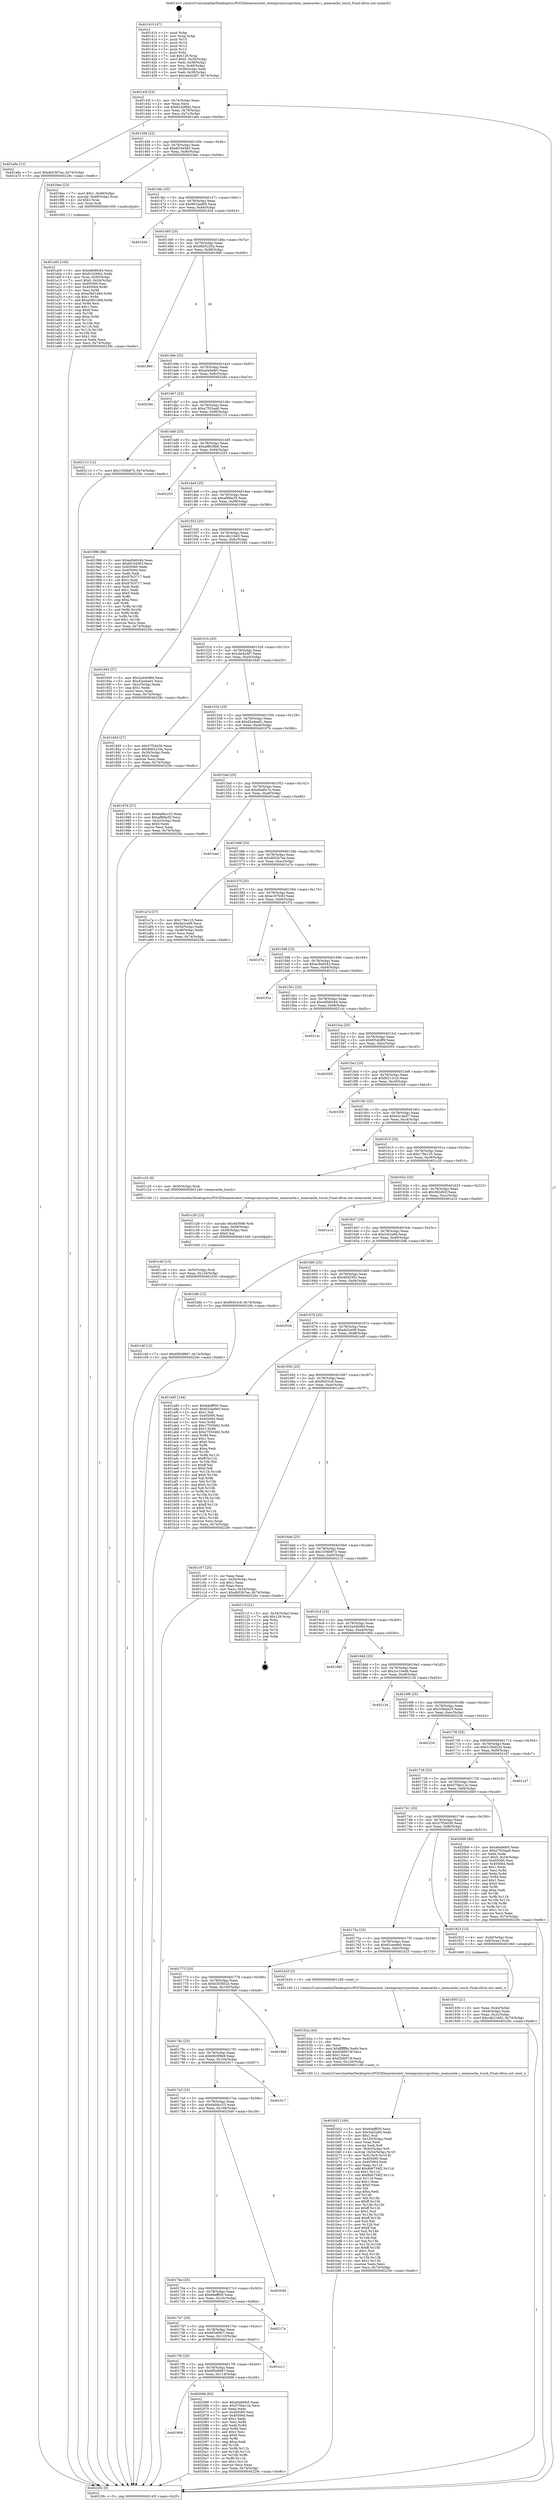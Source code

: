 digraph "0x401410" {
  label = "0x401410 (/mnt/c/Users/mathe/Desktop/tcc/POCII/binaries/extr_twemproxysrcprotonc_memcache.c_memcache_touch_Final-ollvm.out::main(0))"
  labelloc = "t"
  node[shape=record]

  Entry [label="",width=0.3,height=0.3,shape=circle,fillcolor=black,style=filled]
  "0x40143f" [label="{
     0x40143f [23]\l
     | [instrs]\l
     &nbsp;&nbsp;0x40143f \<+3\>: mov -0x74(%rbp),%eax\l
     &nbsp;&nbsp;0x401442 \<+2\>: mov %eax,%ecx\l
     &nbsp;&nbsp;0x401444 \<+6\>: sub $0x81d26fe2,%ecx\l
     &nbsp;&nbsp;0x40144a \<+3\>: mov %eax,-0x78(%rbp)\l
     &nbsp;&nbsp;0x40144d \<+3\>: mov %ecx,-0x7c(%rbp)\l
     &nbsp;&nbsp;0x401450 \<+6\>: je 0000000000401a6e \<main+0x65e\>\l
  }"]
  "0x401a6e" [label="{
     0x401a6e [12]\l
     | [instrs]\l
     &nbsp;&nbsp;0x401a6e \<+7\>: movl $0xdb53b7ee,-0x74(%rbp)\l
     &nbsp;&nbsp;0x401a75 \<+5\>: jmp 000000000040229c \<main+0xe8c\>\l
  }"]
  "0x401456" [label="{
     0x401456 [22]\l
     | [instrs]\l
     &nbsp;&nbsp;0x401456 \<+5\>: jmp 000000000040145b \<main+0x4b\>\l
     &nbsp;&nbsp;0x40145b \<+3\>: mov -0x78(%rbp),%eax\l
     &nbsp;&nbsp;0x40145e \<+5\>: sub $0x8f194563,%eax\l
     &nbsp;&nbsp;0x401463 \<+3\>: mov %eax,-0x80(%rbp)\l
     &nbsp;&nbsp;0x401466 \<+6\>: je 00000000004019ee \<main+0x5de\>\l
  }"]
  Exit [label="",width=0.3,height=0.3,shape=circle,fillcolor=black,style=filled,peripheries=2]
  "0x4019ee" [label="{
     0x4019ee [23]\l
     | [instrs]\l
     &nbsp;&nbsp;0x4019ee \<+7\>: movl $0x1,-0x48(%rbp)\l
     &nbsp;&nbsp;0x4019f5 \<+4\>: movslq -0x48(%rbp),%rax\l
     &nbsp;&nbsp;0x4019f9 \<+4\>: shl $0x3,%rax\l
     &nbsp;&nbsp;0x4019fd \<+3\>: mov %rax,%rdi\l
     &nbsp;&nbsp;0x401a00 \<+5\>: call 0000000000401050 \<malloc@plt\>\l
     | [calls]\l
     &nbsp;&nbsp;0x401050 \{1\} (unknown)\l
  }"]
  "0x40146c" [label="{
     0x40146c [25]\l
     | [instrs]\l
     &nbsp;&nbsp;0x40146c \<+5\>: jmp 0000000000401471 \<main+0x61\>\l
     &nbsp;&nbsp;0x401471 \<+3\>: mov -0x78(%rbp),%eax\l
     &nbsp;&nbsp;0x401474 \<+5\>: sub $0x981da465,%eax\l
     &nbsp;&nbsp;0x401479 \<+6\>: mov %eax,-0x84(%rbp)\l
     &nbsp;&nbsp;0x40147f \<+6\>: je 0000000000401d34 \<main+0x924\>\l
  }"]
  "0x401809" [label="{
     0x401809\l
  }", style=dashed]
  "0x401d34" [label="{
     0x401d34\l
  }", style=dashed]
  "0x401485" [label="{
     0x401485 [25]\l
     | [instrs]\l
     &nbsp;&nbsp;0x401485 \<+5\>: jmp 000000000040148a \<main+0x7a\>\l
     &nbsp;&nbsp;0x40148a \<+3\>: mov -0x78(%rbp),%eax\l
     &nbsp;&nbsp;0x40148d \<+5\>: sub $0x9bb5225a,%eax\l
     &nbsp;&nbsp;0x401492 \<+6\>: mov %eax,-0x88(%rbp)\l
     &nbsp;&nbsp;0x401498 \<+6\>: je 0000000000401860 \<main+0x450\>\l
  }"]
  "0x402066" [label="{
     0x402066 [83]\l
     | [instrs]\l
     &nbsp;&nbsp;0x402066 \<+5\>: mov $0xa0a9efe5,%eax\l
     &nbsp;&nbsp;0x40206b \<+5\>: mov $0x570be12e,%ecx\l
     &nbsp;&nbsp;0x402070 \<+2\>: xor %edx,%edx\l
     &nbsp;&nbsp;0x402072 \<+7\>: mov 0x405060,%esi\l
     &nbsp;&nbsp;0x402079 \<+7\>: mov 0x405064,%edi\l
     &nbsp;&nbsp;0x402080 \<+3\>: sub $0x1,%edx\l
     &nbsp;&nbsp;0x402083 \<+3\>: mov %esi,%r8d\l
     &nbsp;&nbsp;0x402086 \<+3\>: add %edx,%r8d\l
     &nbsp;&nbsp;0x402089 \<+4\>: imul %r8d,%esi\l
     &nbsp;&nbsp;0x40208d \<+3\>: and $0x1,%esi\l
     &nbsp;&nbsp;0x402090 \<+3\>: cmp $0x0,%esi\l
     &nbsp;&nbsp;0x402093 \<+4\>: sete %r9b\l
     &nbsp;&nbsp;0x402097 \<+3\>: cmp $0xa,%edi\l
     &nbsp;&nbsp;0x40209a \<+4\>: setl %r10b\l
     &nbsp;&nbsp;0x40209e \<+3\>: mov %r9b,%r11b\l
     &nbsp;&nbsp;0x4020a1 \<+3\>: and %r10b,%r11b\l
     &nbsp;&nbsp;0x4020a4 \<+3\>: xor %r10b,%r9b\l
     &nbsp;&nbsp;0x4020a7 \<+3\>: or %r9b,%r11b\l
     &nbsp;&nbsp;0x4020aa \<+4\>: test $0x1,%r11b\l
     &nbsp;&nbsp;0x4020ae \<+3\>: cmovne %ecx,%eax\l
     &nbsp;&nbsp;0x4020b1 \<+3\>: mov %eax,-0x74(%rbp)\l
     &nbsp;&nbsp;0x4020b4 \<+5\>: jmp 000000000040229c \<main+0xe8c\>\l
  }"]
  "0x401860" [label="{
     0x401860\l
  }", style=dashed]
  "0x40149e" [label="{
     0x40149e [25]\l
     | [instrs]\l
     &nbsp;&nbsp;0x40149e \<+5\>: jmp 00000000004014a3 \<main+0x93\>\l
     &nbsp;&nbsp;0x4014a3 \<+3\>: mov -0x78(%rbp),%eax\l
     &nbsp;&nbsp;0x4014a6 \<+5\>: sub $0xa0a9efe5,%eax\l
     &nbsp;&nbsp;0x4014ab \<+6\>: mov %eax,-0x8c(%rbp)\l
     &nbsp;&nbsp;0x4014b1 \<+6\>: je 000000000040228e \<main+0xe7e\>\l
  }"]
  "0x4017f0" [label="{
     0x4017f0 [25]\l
     | [instrs]\l
     &nbsp;&nbsp;0x4017f0 \<+5\>: jmp 00000000004017f5 \<main+0x3e5\>\l
     &nbsp;&nbsp;0x4017f5 \<+3\>: mov -0x78(%rbp),%eax\l
     &nbsp;&nbsp;0x4017f8 \<+5\>: sub $0x6f508887,%eax\l
     &nbsp;&nbsp;0x4017fd \<+6\>: mov %eax,-0x114(%rbp)\l
     &nbsp;&nbsp;0x401803 \<+6\>: je 0000000000402066 \<main+0xc56\>\l
  }"]
  "0x40228e" [label="{
     0x40228e\l
  }", style=dashed]
  "0x4014b7" [label="{
     0x4014b7 [25]\l
     | [instrs]\l
     &nbsp;&nbsp;0x4014b7 \<+5\>: jmp 00000000004014bc \<main+0xac\>\l
     &nbsp;&nbsp;0x4014bc \<+3\>: mov -0x78(%rbp),%eax\l
     &nbsp;&nbsp;0x4014bf \<+5\>: sub $0xa7555aa8,%eax\l
     &nbsp;&nbsp;0x4014c4 \<+6\>: mov %eax,-0x90(%rbp)\l
     &nbsp;&nbsp;0x4014ca \<+6\>: je 0000000000402113 \<main+0xd03\>\l
  }"]
  "0x401e11" [label="{
     0x401e11\l
  }", style=dashed]
  "0x402113" [label="{
     0x402113 [12]\l
     | [instrs]\l
     &nbsp;&nbsp;0x402113 \<+7\>: movl $0x1556b873,-0x74(%rbp)\l
     &nbsp;&nbsp;0x40211a \<+5\>: jmp 000000000040229c \<main+0xe8c\>\l
  }"]
  "0x4014d0" [label="{
     0x4014d0 [25]\l
     | [instrs]\l
     &nbsp;&nbsp;0x4014d0 \<+5\>: jmp 00000000004014d5 \<main+0xc5\>\l
     &nbsp;&nbsp;0x4014d5 \<+3\>: mov -0x78(%rbp),%eax\l
     &nbsp;&nbsp;0x4014d8 \<+5\>: sub $0xa9fb39b6,%eax\l
     &nbsp;&nbsp;0x4014dd \<+6\>: mov %eax,-0x94(%rbp)\l
     &nbsp;&nbsp;0x4014e3 \<+6\>: je 0000000000402253 \<main+0xe43\>\l
  }"]
  "0x4017d7" [label="{
     0x4017d7 [25]\l
     | [instrs]\l
     &nbsp;&nbsp;0x4017d7 \<+5\>: jmp 00000000004017dc \<main+0x3cc\>\l
     &nbsp;&nbsp;0x4017dc \<+3\>: mov -0x78(%rbp),%eax\l
     &nbsp;&nbsp;0x4017df \<+5\>: sub $0x6f3d99c7,%eax\l
     &nbsp;&nbsp;0x4017e4 \<+6\>: mov %eax,-0x110(%rbp)\l
     &nbsp;&nbsp;0x4017ea \<+6\>: je 0000000000401e11 \<main+0xa01\>\l
  }"]
  "0x402253" [label="{
     0x402253\l
  }", style=dashed]
  "0x4014e9" [label="{
     0x4014e9 [25]\l
     | [instrs]\l
     &nbsp;&nbsp;0x4014e9 \<+5\>: jmp 00000000004014ee \<main+0xde\>\l
     &nbsp;&nbsp;0x4014ee \<+3\>: mov -0x78(%rbp),%eax\l
     &nbsp;&nbsp;0x4014f1 \<+5\>: sub $0xaf96bcf3,%eax\l
     &nbsp;&nbsp;0x4014f6 \<+6\>: mov %eax,-0x98(%rbp)\l
     &nbsp;&nbsp;0x4014fc \<+6\>: je 0000000000401996 \<main+0x586\>\l
  }"]
  "0x40217a" [label="{
     0x40217a\l
  }", style=dashed]
  "0x401996" [label="{
     0x401996 [88]\l
     | [instrs]\l
     &nbsp;&nbsp;0x401996 \<+5\>: mov $0xed0d0c64,%eax\l
     &nbsp;&nbsp;0x40199b \<+5\>: mov $0x8f194563,%ecx\l
     &nbsp;&nbsp;0x4019a0 \<+7\>: mov 0x405060,%edx\l
     &nbsp;&nbsp;0x4019a7 \<+7\>: mov 0x405064,%esi\l
     &nbsp;&nbsp;0x4019ae \<+2\>: mov %edx,%edi\l
     &nbsp;&nbsp;0x4019b0 \<+6\>: sub $0x97fc5717,%edi\l
     &nbsp;&nbsp;0x4019b6 \<+3\>: sub $0x1,%edi\l
     &nbsp;&nbsp;0x4019b9 \<+6\>: add $0x97fc5717,%edi\l
     &nbsp;&nbsp;0x4019bf \<+3\>: imul %edi,%edx\l
     &nbsp;&nbsp;0x4019c2 \<+3\>: and $0x1,%edx\l
     &nbsp;&nbsp;0x4019c5 \<+3\>: cmp $0x0,%edx\l
     &nbsp;&nbsp;0x4019c8 \<+4\>: sete %r8b\l
     &nbsp;&nbsp;0x4019cc \<+3\>: cmp $0xa,%esi\l
     &nbsp;&nbsp;0x4019cf \<+4\>: setl %r9b\l
     &nbsp;&nbsp;0x4019d3 \<+3\>: mov %r8b,%r10b\l
     &nbsp;&nbsp;0x4019d6 \<+3\>: and %r9b,%r10b\l
     &nbsp;&nbsp;0x4019d9 \<+3\>: xor %r9b,%r8b\l
     &nbsp;&nbsp;0x4019dc \<+3\>: or %r8b,%r10b\l
     &nbsp;&nbsp;0x4019df \<+4\>: test $0x1,%r10b\l
     &nbsp;&nbsp;0x4019e3 \<+3\>: cmovne %ecx,%eax\l
     &nbsp;&nbsp;0x4019e6 \<+3\>: mov %eax,-0x74(%rbp)\l
     &nbsp;&nbsp;0x4019e9 \<+5\>: jmp 000000000040229c \<main+0xe8c\>\l
  }"]
  "0x401502" [label="{
     0x401502 [25]\l
     | [instrs]\l
     &nbsp;&nbsp;0x401502 \<+5\>: jmp 0000000000401507 \<main+0xf7\>\l
     &nbsp;&nbsp;0x401507 \<+3\>: mov -0x78(%rbp),%eax\l
     &nbsp;&nbsp;0x40150a \<+5\>: sub $0xc4b216d3,%eax\l
     &nbsp;&nbsp;0x40150f \<+6\>: mov %eax,-0x9c(%rbp)\l
     &nbsp;&nbsp;0x401515 \<+6\>: je 0000000000401945 \<main+0x535\>\l
  }"]
  "0x4017be" [label="{
     0x4017be [25]\l
     | [instrs]\l
     &nbsp;&nbsp;0x4017be \<+5\>: jmp 00000000004017c3 \<main+0x3b3\>\l
     &nbsp;&nbsp;0x4017c3 \<+3\>: mov -0x78(%rbp),%eax\l
     &nbsp;&nbsp;0x4017c6 \<+5\>: sub $0x6defff30,%eax\l
     &nbsp;&nbsp;0x4017cb \<+6\>: mov %eax,-0x10c(%rbp)\l
     &nbsp;&nbsp;0x4017d1 \<+6\>: je 000000000040217a \<main+0xd6a\>\l
  }"]
  "0x401945" [label="{
     0x401945 [27]\l
     | [instrs]\l
     &nbsp;&nbsp;0x401945 \<+5\>: mov $0x2a44b984,%eax\l
     &nbsp;&nbsp;0x40194a \<+5\>: mov $0xd2a4ead1,%ecx\l
     &nbsp;&nbsp;0x40194f \<+3\>: mov -0x2c(%rbp),%edx\l
     &nbsp;&nbsp;0x401952 \<+3\>: cmp $0x1,%edx\l
     &nbsp;&nbsp;0x401955 \<+3\>: cmovl %ecx,%eax\l
     &nbsp;&nbsp;0x401958 \<+3\>: mov %eax,-0x74(%rbp)\l
     &nbsp;&nbsp;0x40195b \<+5\>: jmp 000000000040229c \<main+0xe8c\>\l
  }"]
  "0x40151b" [label="{
     0x40151b [25]\l
     | [instrs]\l
     &nbsp;&nbsp;0x40151b \<+5\>: jmp 0000000000401520 \<main+0x110\>\l
     &nbsp;&nbsp;0x401520 \<+3\>: mov -0x78(%rbp),%eax\l
     &nbsp;&nbsp;0x401523 \<+5\>: sub $0xcbe424f7,%eax\l
     &nbsp;&nbsp;0x401528 \<+6\>: mov %eax,-0xa0(%rbp)\l
     &nbsp;&nbsp;0x40152e \<+6\>: je 0000000000401845 \<main+0x435\>\l
  }"]
  "0x402049" [label="{
     0x402049\l
  }", style=dashed]
  "0x401845" [label="{
     0x401845 [27]\l
     | [instrs]\l
     &nbsp;&nbsp;0x401845 \<+5\>: mov $0x57f34036,%eax\l
     &nbsp;&nbsp;0x40184a \<+5\>: mov $0x9bb5225a,%ecx\l
     &nbsp;&nbsp;0x40184f \<+3\>: mov -0x30(%rbp),%edx\l
     &nbsp;&nbsp;0x401852 \<+3\>: cmp $0x2,%edx\l
     &nbsp;&nbsp;0x401855 \<+3\>: cmovne %ecx,%eax\l
     &nbsp;&nbsp;0x401858 \<+3\>: mov %eax,-0x74(%rbp)\l
     &nbsp;&nbsp;0x40185b \<+5\>: jmp 000000000040229c \<main+0xe8c\>\l
  }"]
  "0x401534" [label="{
     0x401534 [25]\l
     | [instrs]\l
     &nbsp;&nbsp;0x401534 \<+5\>: jmp 0000000000401539 \<main+0x129\>\l
     &nbsp;&nbsp;0x401539 \<+3\>: mov -0x78(%rbp),%eax\l
     &nbsp;&nbsp;0x40153c \<+5\>: sub $0xd2a4ead1,%eax\l
     &nbsp;&nbsp;0x401541 \<+6\>: mov %eax,-0xa4(%rbp)\l
     &nbsp;&nbsp;0x401547 \<+6\>: je 000000000040197b \<main+0x56b\>\l
  }"]
  "0x40229c" [label="{
     0x40229c [5]\l
     | [instrs]\l
     &nbsp;&nbsp;0x40229c \<+5\>: jmp 000000000040143f \<main+0x2f\>\l
  }"]
  "0x401410" [label="{
     0x401410 [47]\l
     | [instrs]\l
     &nbsp;&nbsp;0x401410 \<+1\>: push %rbp\l
     &nbsp;&nbsp;0x401411 \<+3\>: mov %rsp,%rbp\l
     &nbsp;&nbsp;0x401414 \<+2\>: push %r15\l
     &nbsp;&nbsp;0x401416 \<+2\>: push %r14\l
     &nbsp;&nbsp;0x401418 \<+2\>: push %r13\l
     &nbsp;&nbsp;0x40141a \<+2\>: push %r12\l
     &nbsp;&nbsp;0x40141c \<+1\>: push %rbx\l
     &nbsp;&nbsp;0x40141d \<+7\>: sub $0x128,%rsp\l
     &nbsp;&nbsp;0x401424 \<+7\>: movl $0x0,-0x34(%rbp)\l
     &nbsp;&nbsp;0x40142b \<+3\>: mov %edi,-0x38(%rbp)\l
     &nbsp;&nbsp;0x40142e \<+4\>: mov %rsi,-0x40(%rbp)\l
     &nbsp;&nbsp;0x401432 \<+3\>: mov -0x38(%rbp),%edi\l
     &nbsp;&nbsp;0x401435 \<+3\>: mov %edi,-0x30(%rbp)\l
     &nbsp;&nbsp;0x401438 \<+7\>: movl $0xcbe424f7,-0x74(%rbp)\l
  }"]
  "0x4017a5" [label="{
     0x4017a5 [25]\l
     | [instrs]\l
     &nbsp;&nbsp;0x4017a5 \<+5\>: jmp 00000000004017aa \<main+0x39a\>\l
     &nbsp;&nbsp;0x4017aa \<+3\>: mov -0x78(%rbp),%eax\l
     &nbsp;&nbsp;0x4017ad \<+5\>: sub $0x6a9bcc53,%eax\l
     &nbsp;&nbsp;0x4017b2 \<+6\>: mov %eax,-0x108(%rbp)\l
     &nbsp;&nbsp;0x4017b8 \<+6\>: je 0000000000402049 \<main+0xc39\>\l
  }"]
  "0x40197b" [label="{
     0x40197b [27]\l
     | [instrs]\l
     &nbsp;&nbsp;0x40197b \<+5\>: mov $0x6a9bcc53,%eax\l
     &nbsp;&nbsp;0x401980 \<+5\>: mov $0xaf96bcf3,%ecx\l
     &nbsp;&nbsp;0x401985 \<+3\>: mov -0x2c(%rbp),%edx\l
     &nbsp;&nbsp;0x401988 \<+3\>: cmp $0x0,%edx\l
     &nbsp;&nbsp;0x40198b \<+3\>: cmove %ecx,%eax\l
     &nbsp;&nbsp;0x40198e \<+3\>: mov %eax,-0x74(%rbp)\l
     &nbsp;&nbsp;0x401991 \<+5\>: jmp 000000000040229c \<main+0xe8c\>\l
  }"]
  "0x40154d" [label="{
     0x40154d [25]\l
     | [instrs]\l
     &nbsp;&nbsp;0x40154d \<+5\>: jmp 0000000000401552 \<main+0x142\>\l
     &nbsp;&nbsp;0x401552 \<+3\>: mov -0x78(%rbp),%eax\l
     &nbsp;&nbsp;0x401555 \<+5\>: sub $0xd6af0c7a,%eax\l
     &nbsp;&nbsp;0x40155a \<+6\>: mov %eax,-0xa8(%rbp)\l
     &nbsp;&nbsp;0x401560 \<+6\>: je 0000000000401ead \<main+0xa9d\>\l
  }"]
  "0x401917" [label="{
     0x401917\l
  }", style=dashed]
  "0x401ead" [label="{
     0x401ead\l
  }", style=dashed]
  "0x401566" [label="{
     0x401566 [25]\l
     | [instrs]\l
     &nbsp;&nbsp;0x401566 \<+5\>: jmp 000000000040156b \<main+0x15b\>\l
     &nbsp;&nbsp;0x40156b \<+3\>: mov -0x78(%rbp),%eax\l
     &nbsp;&nbsp;0x40156e \<+5\>: sub $0xdb53b7ee,%eax\l
     &nbsp;&nbsp;0x401573 \<+6\>: mov %eax,-0xac(%rbp)\l
     &nbsp;&nbsp;0x401579 \<+6\>: je 0000000000401a7a \<main+0x66a\>\l
  }"]
  "0x40178c" [label="{
     0x40178c [25]\l
     | [instrs]\l
     &nbsp;&nbsp;0x40178c \<+5\>: jmp 0000000000401791 \<main+0x381\>\l
     &nbsp;&nbsp;0x401791 \<+3\>: mov -0x78(%rbp),%eax\l
     &nbsp;&nbsp;0x401794 \<+5\>: sub $0x69c5f9e9,%eax\l
     &nbsp;&nbsp;0x401799 \<+6\>: mov %eax,-0x104(%rbp)\l
     &nbsp;&nbsp;0x40179f \<+6\>: je 0000000000401917 \<main+0x507\>\l
  }"]
  "0x401a7a" [label="{
     0x401a7a [27]\l
     | [instrs]\l
     &nbsp;&nbsp;0x401a7a \<+5\>: mov $0x178e125,%eax\l
     &nbsp;&nbsp;0x401a7f \<+5\>: mov $0xde2ce09,%ecx\l
     &nbsp;&nbsp;0x401a84 \<+3\>: mov -0x54(%rbp),%edx\l
     &nbsp;&nbsp;0x401a87 \<+3\>: cmp -0x48(%rbp),%edx\l
     &nbsp;&nbsp;0x401a8a \<+3\>: cmovl %ecx,%eax\l
     &nbsp;&nbsp;0x401a8d \<+3\>: mov %eax,-0x74(%rbp)\l
     &nbsp;&nbsp;0x401a90 \<+5\>: jmp 000000000040229c \<main+0xe8c\>\l
  }"]
  "0x40157f" [label="{
     0x40157f [25]\l
     | [instrs]\l
     &nbsp;&nbsp;0x40157f \<+5\>: jmp 0000000000401584 \<main+0x174\>\l
     &nbsp;&nbsp;0x401584 \<+3\>: mov -0x78(%rbp),%eax\l
     &nbsp;&nbsp;0x401587 \<+5\>: sub $0xe187fc83,%eax\l
     &nbsp;&nbsp;0x40158c \<+6\>: mov %eax,-0xb0(%rbp)\l
     &nbsp;&nbsp;0x401592 \<+6\>: je 0000000000401f7e \<main+0xb6e\>\l
  }"]
  "0x4018b8" [label="{
     0x4018b8\l
  }", style=dashed]
  "0x401f7e" [label="{
     0x401f7e\l
  }", style=dashed]
  "0x401598" [label="{
     0x401598 [25]\l
     | [instrs]\l
     &nbsp;&nbsp;0x401598 \<+5\>: jmp 000000000040159d \<main+0x18d\>\l
     &nbsp;&nbsp;0x40159d \<+3\>: mov -0x78(%rbp),%eax\l
     &nbsp;&nbsp;0x4015a0 \<+5\>: sub $0xec8e9343,%eax\l
     &nbsp;&nbsp;0x4015a5 \<+6\>: mov %eax,-0xb4(%rbp)\l
     &nbsp;&nbsp;0x4015ab \<+6\>: je 0000000000401f1a \<main+0xb0a\>\l
  }"]
  "0x401c4f" [label="{
     0x401c4f [12]\l
     | [instrs]\l
     &nbsp;&nbsp;0x401c4f \<+7\>: movl $0x6f508887,-0x74(%rbp)\l
     &nbsp;&nbsp;0x401c56 \<+5\>: jmp 000000000040229c \<main+0xe8c\>\l
  }"]
  "0x401f1a" [label="{
     0x401f1a\l
  }", style=dashed]
  "0x4015b1" [label="{
     0x4015b1 [25]\l
     | [instrs]\l
     &nbsp;&nbsp;0x4015b1 \<+5\>: jmp 00000000004015b6 \<main+0x1a6\>\l
     &nbsp;&nbsp;0x4015b6 \<+3\>: mov -0x78(%rbp),%eax\l
     &nbsp;&nbsp;0x4015b9 \<+5\>: sub $0xed0d0c64,%eax\l
     &nbsp;&nbsp;0x4015be \<+6\>: mov %eax,-0xb8(%rbp)\l
     &nbsp;&nbsp;0x4015c4 \<+6\>: je 000000000040214c \<main+0xd3c\>\l
  }"]
  "0x401c40" [label="{
     0x401c40 [15]\l
     | [instrs]\l
     &nbsp;&nbsp;0x401c40 \<+4\>: mov -0x50(%rbp),%rdi\l
     &nbsp;&nbsp;0x401c44 \<+6\>: mov %eax,-0x124(%rbp)\l
     &nbsp;&nbsp;0x401c4a \<+5\>: call 0000000000401030 \<free@plt\>\l
     | [calls]\l
     &nbsp;&nbsp;0x401030 \{1\} (unknown)\l
  }"]
  "0x40214c" [label="{
     0x40214c\l
  }", style=dashed]
  "0x4015ca" [label="{
     0x4015ca [25]\l
     | [instrs]\l
     &nbsp;&nbsp;0x4015ca \<+5\>: jmp 00000000004015cf \<main+0x1bf\>\l
     &nbsp;&nbsp;0x4015cf \<+3\>: mov -0x78(%rbp),%eax\l
     &nbsp;&nbsp;0x4015d2 \<+5\>: sub $0xf05dc8f9,%eax\l
     &nbsp;&nbsp;0x4015d7 \<+6\>: mov %eax,-0xbc(%rbp)\l
     &nbsp;&nbsp;0x4015dd \<+6\>: je 0000000000402055 \<main+0xc45\>\l
  }"]
  "0x401c29" [label="{
     0x401c29 [23]\l
     | [instrs]\l
     &nbsp;&nbsp;0x401c29 \<+10\>: movabs $0x4030d6,%rdi\l
     &nbsp;&nbsp;0x401c33 \<+3\>: mov %eax,-0x58(%rbp)\l
     &nbsp;&nbsp;0x401c36 \<+3\>: mov -0x58(%rbp),%esi\l
     &nbsp;&nbsp;0x401c39 \<+2\>: mov $0x0,%al\l
     &nbsp;&nbsp;0x401c3b \<+5\>: call 0000000000401040 \<printf@plt\>\l
     | [calls]\l
     &nbsp;&nbsp;0x401040 \{1\} (unknown)\l
  }"]
  "0x402055" [label="{
     0x402055\l
  }", style=dashed]
  "0x4015e3" [label="{
     0x4015e3 [25]\l
     | [instrs]\l
     &nbsp;&nbsp;0x4015e3 \<+5\>: jmp 00000000004015e8 \<main+0x1d8\>\l
     &nbsp;&nbsp;0x4015e8 \<+3\>: mov -0x78(%rbp),%eax\l
     &nbsp;&nbsp;0x4015eb \<+5\>: sub $0xfb212c1b,%eax\l
     &nbsp;&nbsp;0x4015f0 \<+6\>: mov %eax,-0xc0(%rbp)\l
     &nbsp;&nbsp;0x4015f6 \<+6\>: je 0000000000401f26 \<main+0xb16\>\l
  }"]
  "0x401b52" [label="{
     0x401b52 [169]\l
     | [instrs]\l
     &nbsp;&nbsp;0x401b52 \<+5\>: mov $0x6defff30,%ecx\l
     &nbsp;&nbsp;0x401b57 \<+5\>: mov $0x3cb2a9d,%edx\l
     &nbsp;&nbsp;0x401b5c \<+3\>: mov $0x1,%sil\l
     &nbsp;&nbsp;0x401b5f \<+6\>: mov -0x120(%rbp),%edi\l
     &nbsp;&nbsp;0x401b65 \<+3\>: imul %eax,%edi\l
     &nbsp;&nbsp;0x401b68 \<+3\>: movslq %edi,%r8\l
     &nbsp;&nbsp;0x401b6b \<+4\>: mov -0x50(%rbp),%r9\l
     &nbsp;&nbsp;0x401b6f \<+4\>: movslq -0x54(%rbp),%r10\l
     &nbsp;&nbsp;0x401b73 \<+4\>: mov %r8,(%r9,%r10,8)\l
     &nbsp;&nbsp;0x401b77 \<+7\>: mov 0x405060,%eax\l
     &nbsp;&nbsp;0x401b7e \<+7\>: mov 0x405064,%edi\l
     &nbsp;&nbsp;0x401b85 \<+3\>: mov %eax,%r11d\l
     &nbsp;&nbsp;0x401b88 \<+7\>: add $0x8b6734f2,%r11d\l
     &nbsp;&nbsp;0x401b8f \<+4\>: sub $0x1,%r11d\l
     &nbsp;&nbsp;0x401b93 \<+7\>: sub $0x8b6734f2,%r11d\l
     &nbsp;&nbsp;0x401b9a \<+4\>: imul %r11d,%eax\l
     &nbsp;&nbsp;0x401b9e \<+3\>: and $0x1,%eax\l
     &nbsp;&nbsp;0x401ba1 \<+3\>: cmp $0x0,%eax\l
     &nbsp;&nbsp;0x401ba4 \<+3\>: sete %bl\l
     &nbsp;&nbsp;0x401ba7 \<+3\>: cmp $0xa,%edi\l
     &nbsp;&nbsp;0x401baa \<+4\>: setl %r14b\l
     &nbsp;&nbsp;0x401bae \<+3\>: mov %bl,%r15b\l
     &nbsp;&nbsp;0x401bb1 \<+4\>: xor $0xff,%r15b\l
     &nbsp;&nbsp;0x401bb5 \<+3\>: mov %r14b,%r12b\l
     &nbsp;&nbsp;0x401bb8 \<+4\>: xor $0xff,%r12b\l
     &nbsp;&nbsp;0x401bbc \<+4\>: xor $0x1,%sil\l
     &nbsp;&nbsp;0x401bc0 \<+3\>: mov %r15b,%r13b\l
     &nbsp;&nbsp;0x401bc3 \<+4\>: and $0xff,%r13b\l
     &nbsp;&nbsp;0x401bc7 \<+3\>: and %sil,%bl\l
     &nbsp;&nbsp;0x401bca \<+3\>: mov %r12b,%al\l
     &nbsp;&nbsp;0x401bcd \<+2\>: and $0xff,%al\l
     &nbsp;&nbsp;0x401bcf \<+3\>: and %sil,%r14b\l
     &nbsp;&nbsp;0x401bd2 \<+3\>: or %bl,%r13b\l
     &nbsp;&nbsp;0x401bd5 \<+3\>: or %r14b,%al\l
     &nbsp;&nbsp;0x401bd8 \<+3\>: xor %al,%r13b\l
     &nbsp;&nbsp;0x401bdb \<+3\>: or %r12b,%r15b\l
     &nbsp;&nbsp;0x401bde \<+4\>: xor $0xff,%r15b\l
     &nbsp;&nbsp;0x401be2 \<+4\>: or $0x1,%sil\l
     &nbsp;&nbsp;0x401be6 \<+3\>: and %sil,%r15b\l
     &nbsp;&nbsp;0x401be9 \<+3\>: or %r15b,%r13b\l
     &nbsp;&nbsp;0x401bec \<+4\>: test $0x1,%r13b\l
     &nbsp;&nbsp;0x401bf0 \<+3\>: cmovne %edx,%ecx\l
     &nbsp;&nbsp;0x401bf3 \<+3\>: mov %ecx,-0x74(%rbp)\l
     &nbsp;&nbsp;0x401bf6 \<+5\>: jmp 000000000040229c \<main+0xe8c\>\l
  }"]
  "0x401f26" [label="{
     0x401f26\l
  }", style=dashed]
  "0x4015fc" [label="{
     0x4015fc [25]\l
     | [instrs]\l
     &nbsp;&nbsp;0x4015fc \<+5\>: jmp 0000000000401601 \<main+0x1f1\>\l
     &nbsp;&nbsp;0x401601 \<+3\>: mov -0x78(%rbp),%eax\l
     &nbsp;&nbsp;0x401604 \<+5\>: sub $0xfc41eb57,%eax\l
     &nbsp;&nbsp;0x401609 \<+6\>: mov %eax,-0xc4(%rbp)\l
     &nbsp;&nbsp;0x40160f \<+6\>: je 0000000000401ca4 \<main+0x894\>\l
  }"]
  "0x401b2a" [label="{
     0x401b2a [40]\l
     | [instrs]\l
     &nbsp;&nbsp;0x401b2a \<+5\>: mov $0x2,%ecx\l
     &nbsp;&nbsp;0x401b2f \<+1\>: cltd\l
     &nbsp;&nbsp;0x401b30 \<+2\>: idiv %ecx\l
     &nbsp;&nbsp;0x401b32 \<+6\>: imul $0xfffffffe,%edx,%ecx\l
     &nbsp;&nbsp;0x401b38 \<+6\>: add $0xf206973f,%ecx\l
     &nbsp;&nbsp;0x401b3e \<+3\>: add $0x1,%ecx\l
     &nbsp;&nbsp;0x401b41 \<+6\>: sub $0xf206973f,%ecx\l
     &nbsp;&nbsp;0x401b47 \<+6\>: mov %ecx,-0x120(%rbp)\l
     &nbsp;&nbsp;0x401b4d \<+5\>: call 0000000000401160 \<next_i\>\l
     | [calls]\l
     &nbsp;&nbsp;0x401160 \{1\} (/mnt/c/Users/mathe/Desktop/tcc/POCII/binaries/extr_twemproxysrcprotonc_memcache.c_memcache_touch_Final-ollvm.out::next_i)\l
  }"]
  "0x401ca4" [label="{
     0x401ca4\l
  }", style=dashed]
  "0x401615" [label="{
     0x401615 [25]\l
     | [instrs]\l
     &nbsp;&nbsp;0x401615 \<+5\>: jmp 000000000040161a \<main+0x20a\>\l
     &nbsp;&nbsp;0x40161a \<+3\>: mov -0x78(%rbp),%eax\l
     &nbsp;&nbsp;0x40161d \<+5\>: sub $0x178e125,%eax\l
     &nbsp;&nbsp;0x401622 \<+6\>: mov %eax,-0xc8(%rbp)\l
     &nbsp;&nbsp;0x401628 \<+6\>: je 0000000000401c20 \<main+0x810\>\l
  }"]
  "0x401773" [label="{
     0x401773 [25]\l
     | [instrs]\l
     &nbsp;&nbsp;0x401773 \<+5\>: jmp 0000000000401778 \<main+0x368\>\l
     &nbsp;&nbsp;0x401778 \<+3\>: mov -0x78(%rbp),%eax\l
     &nbsp;&nbsp;0x40177b \<+5\>: sub $0x6355852e,%eax\l
     &nbsp;&nbsp;0x401780 \<+6\>: mov %eax,-0x100(%rbp)\l
     &nbsp;&nbsp;0x401786 \<+6\>: je 00000000004018b8 \<main+0x4a8\>\l
  }"]
  "0x401c20" [label="{
     0x401c20 [9]\l
     | [instrs]\l
     &nbsp;&nbsp;0x401c20 \<+4\>: mov -0x50(%rbp),%rdi\l
     &nbsp;&nbsp;0x401c24 \<+5\>: call 0000000000401240 \<memcache_touch\>\l
     | [calls]\l
     &nbsp;&nbsp;0x401240 \{1\} (/mnt/c/Users/mathe/Desktop/tcc/POCII/binaries/extr_twemproxysrcprotonc_memcache.c_memcache_touch_Final-ollvm.out::memcache_touch)\l
  }"]
  "0x40162e" [label="{
     0x40162e [25]\l
     | [instrs]\l
     &nbsp;&nbsp;0x40162e \<+5\>: jmp 0000000000401633 \<main+0x223\>\l
     &nbsp;&nbsp;0x401633 \<+3\>: mov -0x78(%rbp),%eax\l
     &nbsp;&nbsp;0x401636 \<+5\>: sub $0x362d92f,%eax\l
     &nbsp;&nbsp;0x40163b \<+6\>: mov %eax,-0xcc(%rbp)\l
     &nbsp;&nbsp;0x401641 \<+6\>: je 0000000000401e1d \<main+0xa0d\>\l
  }"]
  "0x401b25" [label="{
     0x401b25 [5]\l
     | [instrs]\l
     &nbsp;&nbsp;0x401b25 \<+5\>: call 0000000000401160 \<next_i\>\l
     | [calls]\l
     &nbsp;&nbsp;0x401160 \{1\} (/mnt/c/Users/mathe/Desktop/tcc/POCII/binaries/extr_twemproxysrcprotonc_memcache.c_memcache_touch_Final-ollvm.out::next_i)\l
  }"]
  "0x401e1d" [label="{
     0x401e1d\l
  }", style=dashed]
  "0x401647" [label="{
     0x401647 [25]\l
     | [instrs]\l
     &nbsp;&nbsp;0x401647 \<+5\>: jmp 000000000040164c \<main+0x23c\>\l
     &nbsp;&nbsp;0x40164c \<+3\>: mov -0x78(%rbp),%eax\l
     &nbsp;&nbsp;0x40164f \<+5\>: sub $0x3cb2a9d,%eax\l
     &nbsp;&nbsp;0x401654 \<+6\>: mov %eax,-0xd0(%rbp)\l
     &nbsp;&nbsp;0x40165a \<+6\>: je 0000000000401bfb \<main+0x7eb\>\l
  }"]
  "0x401a05" [label="{
     0x401a05 [105]\l
     | [instrs]\l
     &nbsp;&nbsp;0x401a05 \<+5\>: mov $0xed0d0c64,%ecx\l
     &nbsp;&nbsp;0x401a0a \<+5\>: mov $0x81d26fe2,%edx\l
     &nbsp;&nbsp;0x401a0f \<+4\>: mov %rax,-0x50(%rbp)\l
     &nbsp;&nbsp;0x401a13 \<+7\>: movl $0x0,-0x54(%rbp)\l
     &nbsp;&nbsp;0x401a1a \<+7\>: mov 0x405060,%esi\l
     &nbsp;&nbsp;0x401a21 \<+8\>: mov 0x405064,%r8d\l
     &nbsp;&nbsp;0x401a29 \<+3\>: mov %esi,%r9d\l
     &nbsp;&nbsp;0x401a2c \<+7\>: sub $0xa5801d9d,%r9d\l
     &nbsp;&nbsp;0x401a33 \<+4\>: sub $0x1,%r9d\l
     &nbsp;&nbsp;0x401a37 \<+7\>: add $0xa5801d9d,%r9d\l
     &nbsp;&nbsp;0x401a3e \<+4\>: imul %r9d,%esi\l
     &nbsp;&nbsp;0x401a42 \<+3\>: and $0x1,%esi\l
     &nbsp;&nbsp;0x401a45 \<+3\>: cmp $0x0,%esi\l
     &nbsp;&nbsp;0x401a48 \<+4\>: sete %r10b\l
     &nbsp;&nbsp;0x401a4c \<+4\>: cmp $0xa,%r8d\l
     &nbsp;&nbsp;0x401a50 \<+4\>: setl %r11b\l
     &nbsp;&nbsp;0x401a54 \<+3\>: mov %r10b,%bl\l
     &nbsp;&nbsp;0x401a57 \<+3\>: and %r11b,%bl\l
     &nbsp;&nbsp;0x401a5a \<+3\>: xor %r11b,%r10b\l
     &nbsp;&nbsp;0x401a5d \<+3\>: or %r10b,%bl\l
     &nbsp;&nbsp;0x401a60 \<+3\>: test $0x1,%bl\l
     &nbsp;&nbsp;0x401a63 \<+3\>: cmovne %edx,%ecx\l
     &nbsp;&nbsp;0x401a66 \<+3\>: mov %ecx,-0x74(%rbp)\l
     &nbsp;&nbsp;0x401a69 \<+5\>: jmp 000000000040229c \<main+0xe8c\>\l
  }"]
  "0x401bfb" [label="{
     0x401bfb [12]\l
     | [instrs]\l
     &nbsp;&nbsp;0x401bfb \<+7\>: movl $0xf9453c8,-0x74(%rbp)\l
     &nbsp;&nbsp;0x401c02 \<+5\>: jmp 000000000040229c \<main+0xe8c\>\l
  }"]
  "0x401660" [label="{
     0x401660 [25]\l
     | [instrs]\l
     &nbsp;&nbsp;0x401660 \<+5\>: jmp 0000000000401665 \<main+0x255\>\l
     &nbsp;&nbsp;0x401665 \<+3\>: mov -0x78(%rbp),%eax\l
     &nbsp;&nbsp;0x401668 \<+5\>: sub $0x4920392,%eax\l
     &nbsp;&nbsp;0x40166d \<+6\>: mov %eax,-0xd4(%rbp)\l
     &nbsp;&nbsp;0x401673 \<+6\>: je 000000000040203d \<main+0xc2d\>\l
  }"]
  "0x401930" [label="{
     0x401930 [21]\l
     | [instrs]\l
     &nbsp;&nbsp;0x401930 \<+3\>: mov %eax,-0x44(%rbp)\l
     &nbsp;&nbsp;0x401933 \<+3\>: mov -0x44(%rbp),%eax\l
     &nbsp;&nbsp;0x401936 \<+3\>: mov %eax,-0x2c(%rbp)\l
     &nbsp;&nbsp;0x401939 \<+7\>: movl $0xc4b216d3,-0x74(%rbp)\l
     &nbsp;&nbsp;0x401940 \<+5\>: jmp 000000000040229c \<main+0xe8c\>\l
  }"]
  "0x40203d" [label="{
     0x40203d\l
  }", style=dashed]
  "0x401679" [label="{
     0x401679 [25]\l
     | [instrs]\l
     &nbsp;&nbsp;0x401679 \<+5\>: jmp 000000000040167e \<main+0x26e\>\l
     &nbsp;&nbsp;0x40167e \<+3\>: mov -0x78(%rbp),%eax\l
     &nbsp;&nbsp;0x401681 \<+5\>: sub $0xde2ce09,%eax\l
     &nbsp;&nbsp;0x401686 \<+6\>: mov %eax,-0xd8(%rbp)\l
     &nbsp;&nbsp;0x40168c \<+6\>: je 0000000000401a95 \<main+0x685\>\l
  }"]
  "0x40175a" [label="{
     0x40175a [25]\l
     | [instrs]\l
     &nbsp;&nbsp;0x40175a \<+5\>: jmp 000000000040175f \<main+0x34f\>\l
     &nbsp;&nbsp;0x40175f \<+3\>: mov -0x78(%rbp),%eax\l
     &nbsp;&nbsp;0x401762 \<+5\>: sub $0x62cee9e0,%eax\l
     &nbsp;&nbsp;0x401767 \<+6\>: mov %eax,-0xfc(%rbp)\l
     &nbsp;&nbsp;0x40176d \<+6\>: je 0000000000401b25 \<main+0x715\>\l
  }"]
  "0x401a95" [label="{
     0x401a95 [144]\l
     | [instrs]\l
     &nbsp;&nbsp;0x401a95 \<+5\>: mov $0x6defff30,%eax\l
     &nbsp;&nbsp;0x401a9a \<+5\>: mov $0x62cee9e0,%ecx\l
     &nbsp;&nbsp;0x401a9f \<+2\>: mov $0x1,%dl\l
     &nbsp;&nbsp;0x401aa1 \<+7\>: mov 0x405060,%esi\l
     &nbsp;&nbsp;0x401aa8 \<+7\>: mov 0x405064,%edi\l
     &nbsp;&nbsp;0x401aaf \<+3\>: mov %esi,%r8d\l
     &nbsp;&nbsp;0x401ab2 \<+7\>: sub $0xc7553482,%r8d\l
     &nbsp;&nbsp;0x401ab9 \<+4\>: sub $0x1,%r8d\l
     &nbsp;&nbsp;0x401abd \<+7\>: add $0xc7553482,%r8d\l
     &nbsp;&nbsp;0x401ac4 \<+4\>: imul %r8d,%esi\l
     &nbsp;&nbsp;0x401ac8 \<+3\>: and $0x1,%esi\l
     &nbsp;&nbsp;0x401acb \<+3\>: cmp $0x0,%esi\l
     &nbsp;&nbsp;0x401ace \<+4\>: sete %r9b\l
     &nbsp;&nbsp;0x401ad2 \<+3\>: cmp $0xa,%edi\l
     &nbsp;&nbsp;0x401ad5 \<+4\>: setl %r10b\l
     &nbsp;&nbsp;0x401ad9 \<+3\>: mov %r9b,%r11b\l
     &nbsp;&nbsp;0x401adc \<+4\>: xor $0xff,%r11b\l
     &nbsp;&nbsp;0x401ae0 \<+3\>: mov %r10b,%bl\l
     &nbsp;&nbsp;0x401ae3 \<+3\>: xor $0xff,%bl\l
     &nbsp;&nbsp;0x401ae6 \<+3\>: xor $0x0,%dl\l
     &nbsp;&nbsp;0x401ae9 \<+3\>: mov %r11b,%r14b\l
     &nbsp;&nbsp;0x401aec \<+4\>: and $0x0,%r14b\l
     &nbsp;&nbsp;0x401af0 \<+3\>: and %dl,%r9b\l
     &nbsp;&nbsp;0x401af3 \<+3\>: mov %bl,%r15b\l
     &nbsp;&nbsp;0x401af6 \<+4\>: and $0x0,%r15b\l
     &nbsp;&nbsp;0x401afa \<+3\>: and %dl,%r10b\l
     &nbsp;&nbsp;0x401afd \<+3\>: or %r9b,%r14b\l
     &nbsp;&nbsp;0x401b00 \<+3\>: or %r10b,%r15b\l
     &nbsp;&nbsp;0x401b03 \<+3\>: xor %r15b,%r14b\l
     &nbsp;&nbsp;0x401b06 \<+3\>: or %bl,%r11b\l
     &nbsp;&nbsp;0x401b09 \<+4\>: xor $0xff,%r11b\l
     &nbsp;&nbsp;0x401b0d \<+3\>: or $0x0,%dl\l
     &nbsp;&nbsp;0x401b10 \<+3\>: and %dl,%r11b\l
     &nbsp;&nbsp;0x401b13 \<+3\>: or %r11b,%r14b\l
     &nbsp;&nbsp;0x401b16 \<+4\>: test $0x1,%r14b\l
     &nbsp;&nbsp;0x401b1a \<+3\>: cmovne %ecx,%eax\l
     &nbsp;&nbsp;0x401b1d \<+3\>: mov %eax,-0x74(%rbp)\l
     &nbsp;&nbsp;0x401b20 \<+5\>: jmp 000000000040229c \<main+0xe8c\>\l
  }"]
  "0x401692" [label="{
     0x401692 [25]\l
     | [instrs]\l
     &nbsp;&nbsp;0x401692 \<+5\>: jmp 0000000000401697 \<main+0x287\>\l
     &nbsp;&nbsp;0x401697 \<+3\>: mov -0x78(%rbp),%eax\l
     &nbsp;&nbsp;0x40169a \<+5\>: sub $0xf9453c8,%eax\l
     &nbsp;&nbsp;0x40169f \<+6\>: mov %eax,-0xdc(%rbp)\l
     &nbsp;&nbsp;0x4016a5 \<+6\>: je 0000000000401c07 \<main+0x7f7\>\l
  }"]
  "0x401923" [label="{
     0x401923 [13]\l
     | [instrs]\l
     &nbsp;&nbsp;0x401923 \<+4\>: mov -0x40(%rbp),%rax\l
     &nbsp;&nbsp;0x401927 \<+4\>: mov 0x8(%rax),%rdi\l
     &nbsp;&nbsp;0x40192b \<+5\>: call 0000000000401060 \<atoi@plt\>\l
     | [calls]\l
     &nbsp;&nbsp;0x401060 \{1\} (unknown)\l
  }"]
  "0x401c07" [label="{
     0x401c07 [25]\l
     | [instrs]\l
     &nbsp;&nbsp;0x401c07 \<+2\>: xor %eax,%eax\l
     &nbsp;&nbsp;0x401c09 \<+3\>: mov -0x54(%rbp),%ecx\l
     &nbsp;&nbsp;0x401c0c \<+3\>: sub $0x1,%eax\l
     &nbsp;&nbsp;0x401c0f \<+2\>: sub %eax,%ecx\l
     &nbsp;&nbsp;0x401c11 \<+3\>: mov %ecx,-0x54(%rbp)\l
     &nbsp;&nbsp;0x401c14 \<+7\>: movl $0xdb53b7ee,-0x74(%rbp)\l
     &nbsp;&nbsp;0x401c1b \<+5\>: jmp 000000000040229c \<main+0xe8c\>\l
  }"]
  "0x4016ab" [label="{
     0x4016ab [25]\l
     | [instrs]\l
     &nbsp;&nbsp;0x4016ab \<+5\>: jmp 00000000004016b0 \<main+0x2a0\>\l
     &nbsp;&nbsp;0x4016b0 \<+3\>: mov -0x78(%rbp),%eax\l
     &nbsp;&nbsp;0x4016b3 \<+5\>: sub $0x1556b873,%eax\l
     &nbsp;&nbsp;0x4016b8 \<+6\>: mov %eax,-0xe0(%rbp)\l
     &nbsp;&nbsp;0x4016be \<+6\>: je 000000000040211f \<main+0xd0f\>\l
  }"]
  "0x401741" [label="{
     0x401741 [25]\l
     | [instrs]\l
     &nbsp;&nbsp;0x401741 \<+5\>: jmp 0000000000401746 \<main+0x336\>\l
     &nbsp;&nbsp;0x401746 \<+3\>: mov -0x78(%rbp),%eax\l
     &nbsp;&nbsp;0x401749 \<+5\>: sub $0x57f34036,%eax\l
     &nbsp;&nbsp;0x40174e \<+6\>: mov %eax,-0xf8(%rbp)\l
     &nbsp;&nbsp;0x401754 \<+6\>: je 0000000000401923 \<main+0x513\>\l
  }"]
  "0x40211f" [label="{
     0x40211f [21]\l
     | [instrs]\l
     &nbsp;&nbsp;0x40211f \<+3\>: mov -0x34(%rbp),%eax\l
     &nbsp;&nbsp;0x402122 \<+7\>: add $0x128,%rsp\l
     &nbsp;&nbsp;0x402129 \<+1\>: pop %rbx\l
     &nbsp;&nbsp;0x40212a \<+2\>: pop %r12\l
     &nbsp;&nbsp;0x40212c \<+2\>: pop %r13\l
     &nbsp;&nbsp;0x40212e \<+2\>: pop %r14\l
     &nbsp;&nbsp;0x402130 \<+2\>: pop %r15\l
     &nbsp;&nbsp;0x402132 \<+1\>: pop %rbp\l
     &nbsp;&nbsp;0x402133 \<+1\>: ret\l
  }"]
  "0x4016c4" [label="{
     0x4016c4 [25]\l
     | [instrs]\l
     &nbsp;&nbsp;0x4016c4 \<+5\>: jmp 00000000004016c9 \<main+0x2b9\>\l
     &nbsp;&nbsp;0x4016c9 \<+3\>: mov -0x78(%rbp),%eax\l
     &nbsp;&nbsp;0x4016cc \<+5\>: sub $0x2a44b984,%eax\l
     &nbsp;&nbsp;0x4016d1 \<+6\>: mov %eax,-0xe4(%rbp)\l
     &nbsp;&nbsp;0x4016d7 \<+6\>: je 0000000000401960 \<main+0x550\>\l
  }"]
  "0x4020b9" [label="{
     0x4020b9 [90]\l
     | [instrs]\l
     &nbsp;&nbsp;0x4020b9 \<+5\>: mov $0xa0a9efe5,%eax\l
     &nbsp;&nbsp;0x4020be \<+5\>: mov $0xa7555aa8,%ecx\l
     &nbsp;&nbsp;0x4020c3 \<+2\>: xor %edx,%edx\l
     &nbsp;&nbsp;0x4020c5 \<+7\>: movl $0x0,-0x34(%rbp)\l
     &nbsp;&nbsp;0x4020cc \<+7\>: mov 0x405060,%esi\l
     &nbsp;&nbsp;0x4020d3 \<+7\>: mov 0x405064,%edi\l
     &nbsp;&nbsp;0x4020da \<+3\>: sub $0x1,%edx\l
     &nbsp;&nbsp;0x4020dd \<+3\>: mov %esi,%r8d\l
     &nbsp;&nbsp;0x4020e0 \<+3\>: add %edx,%r8d\l
     &nbsp;&nbsp;0x4020e3 \<+4\>: imul %r8d,%esi\l
     &nbsp;&nbsp;0x4020e7 \<+3\>: and $0x1,%esi\l
     &nbsp;&nbsp;0x4020ea \<+3\>: cmp $0x0,%esi\l
     &nbsp;&nbsp;0x4020ed \<+4\>: sete %r9b\l
     &nbsp;&nbsp;0x4020f1 \<+3\>: cmp $0xa,%edi\l
     &nbsp;&nbsp;0x4020f4 \<+4\>: setl %r10b\l
     &nbsp;&nbsp;0x4020f8 \<+3\>: mov %r9b,%r11b\l
     &nbsp;&nbsp;0x4020fb \<+3\>: and %r10b,%r11b\l
     &nbsp;&nbsp;0x4020fe \<+3\>: xor %r10b,%r9b\l
     &nbsp;&nbsp;0x402101 \<+3\>: or %r9b,%r11b\l
     &nbsp;&nbsp;0x402104 \<+4\>: test $0x1,%r11b\l
     &nbsp;&nbsp;0x402108 \<+3\>: cmovne %ecx,%eax\l
     &nbsp;&nbsp;0x40210b \<+3\>: mov %eax,-0x74(%rbp)\l
     &nbsp;&nbsp;0x40210e \<+5\>: jmp 000000000040229c \<main+0xe8c\>\l
  }"]
  "0x401960" [label="{
     0x401960\l
  }", style=dashed]
  "0x4016dd" [label="{
     0x4016dd [25]\l
     | [instrs]\l
     &nbsp;&nbsp;0x4016dd \<+5\>: jmp 00000000004016e2 \<main+0x2d2\>\l
     &nbsp;&nbsp;0x4016e2 \<+3\>: mov -0x78(%rbp),%eax\l
     &nbsp;&nbsp;0x4016e5 \<+5\>: sub $0x2cc10ed8,%eax\l
     &nbsp;&nbsp;0x4016ea \<+6\>: mov %eax,-0xe8(%rbp)\l
     &nbsp;&nbsp;0x4016f0 \<+6\>: je 0000000000402134 \<main+0xd24\>\l
  }"]
  "0x401728" [label="{
     0x401728 [25]\l
     | [instrs]\l
     &nbsp;&nbsp;0x401728 \<+5\>: jmp 000000000040172d \<main+0x31d\>\l
     &nbsp;&nbsp;0x40172d \<+3\>: mov -0x78(%rbp),%eax\l
     &nbsp;&nbsp;0x401730 \<+5\>: sub $0x570be12e,%eax\l
     &nbsp;&nbsp;0x401735 \<+6\>: mov %eax,-0xf4(%rbp)\l
     &nbsp;&nbsp;0x40173b \<+6\>: je 00000000004020b9 \<main+0xca9\>\l
  }"]
  "0x402134" [label="{
     0x402134\l
  }", style=dashed]
  "0x4016f6" [label="{
     0x4016f6 [25]\l
     | [instrs]\l
     &nbsp;&nbsp;0x4016f6 \<+5\>: jmp 00000000004016fb \<main+0x2eb\>\l
     &nbsp;&nbsp;0x4016fb \<+3\>: mov -0x78(%rbp),%eax\l
     &nbsp;&nbsp;0x4016fe \<+5\>: sub $0x33fade25,%eax\l
     &nbsp;&nbsp;0x401703 \<+6\>: mov %eax,-0xec(%rbp)\l
     &nbsp;&nbsp;0x401709 \<+6\>: je 0000000000402234 \<main+0xe24\>\l
  }"]
  "0x4021d7" [label="{
     0x4021d7\l
  }", style=dashed]
  "0x402234" [label="{
     0x402234\l
  }", style=dashed]
  "0x40170f" [label="{
     0x40170f [25]\l
     | [instrs]\l
     &nbsp;&nbsp;0x40170f \<+5\>: jmp 0000000000401714 \<main+0x304\>\l
     &nbsp;&nbsp;0x401714 \<+3\>: mov -0x78(%rbp),%eax\l
     &nbsp;&nbsp;0x401717 \<+5\>: sub $0x5106d52d,%eax\l
     &nbsp;&nbsp;0x40171c \<+6\>: mov %eax,-0xf0(%rbp)\l
     &nbsp;&nbsp;0x401722 \<+6\>: je 00000000004021d7 \<main+0xdc7\>\l
  }"]
  Entry -> "0x401410" [label=" 1"]
  "0x40143f" -> "0x401a6e" [label=" 1"]
  "0x40143f" -> "0x401456" [label=" 17"]
  "0x40211f" -> Exit [label=" 1"]
  "0x401456" -> "0x4019ee" [label=" 1"]
  "0x401456" -> "0x40146c" [label=" 16"]
  "0x402113" -> "0x40229c" [label=" 1"]
  "0x40146c" -> "0x401d34" [label=" 0"]
  "0x40146c" -> "0x401485" [label=" 16"]
  "0x4020b9" -> "0x40229c" [label=" 1"]
  "0x401485" -> "0x401860" [label=" 0"]
  "0x401485" -> "0x40149e" [label=" 16"]
  "0x402066" -> "0x40229c" [label=" 1"]
  "0x40149e" -> "0x40228e" [label=" 0"]
  "0x40149e" -> "0x4014b7" [label=" 16"]
  "0x4017f0" -> "0x402066" [label=" 1"]
  "0x4014b7" -> "0x402113" [label=" 1"]
  "0x4014b7" -> "0x4014d0" [label=" 15"]
  "0x4017f0" -> "0x401809" [label=" 0"]
  "0x4014d0" -> "0x402253" [label=" 0"]
  "0x4014d0" -> "0x4014e9" [label=" 15"]
  "0x4017d7" -> "0x401e11" [label=" 0"]
  "0x4014e9" -> "0x401996" [label=" 1"]
  "0x4014e9" -> "0x401502" [label=" 14"]
  "0x4017d7" -> "0x4017f0" [label=" 1"]
  "0x401502" -> "0x401945" [label=" 1"]
  "0x401502" -> "0x40151b" [label=" 13"]
  "0x4017be" -> "0x40217a" [label=" 0"]
  "0x40151b" -> "0x401845" [label=" 1"]
  "0x40151b" -> "0x401534" [label=" 12"]
  "0x401845" -> "0x40229c" [label=" 1"]
  "0x401410" -> "0x40143f" [label=" 1"]
  "0x40229c" -> "0x40143f" [label=" 17"]
  "0x4017be" -> "0x4017d7" [label=" 1"]
  "0x401534" -> "0x40197b" [label=" 1"]
  "0x401534" -> "0x40154d" [label=" 11"]
  "0x4017a5" -> "0x402049" [label=" 0"]
  "0x40154d" -> "0x401ead" [label=" 0"]
  "0x40154d" -> "0x401566" [label=" 11"]
  "0x4017a5" -> "0x4017be" [label=" 1"]
  "0x401566" -> "0x401a7a" [label=" 2"]
  "0x401566" -> "0x40157f" [label=" 9"]
  "0x40178c" -> "0x401917" [label=" 0"]
  "0x40157f" -> "0x401f7e" [label=" 0"]
  "0x40157f" -> "0x401598" [label=" 9"]
  "0x40178c" -> "0x4017a5" [label=" 1"]
  "0x401598" -> "0x401f1a" [label=" 0"]
  "0x401598" -> "0x4015b1" [label=" 9"]
  "0x401773" -> "0x4018b8" [label=" 0"]
  "0x4015b1" -> "0x40214c" [label=" 0"]
  "0x4015b1" -> "0x4015ca" [label=" 9"]
  "0x401773" -> "0x40178c" [label=" 1"]
  "0x4015ca" -> "0x402055" [label=" 0"]
  "0x4015ca" -> "0x4015e3" [label=" 9"]
  "0x401c4f" -> "0x40229c" [label=" 1"]
  "0x4015e3" -> "0x401f26" [label=" 0"]
  "0x4015e3" -> "0x4015fc" [label=" 9"]
  "0x401c40" -> "0x401c4f" [label=" 1"]
  "0x4015fc" -> "0x401ca4" [label=" 0"]
  "0x4015fc" -> "0x401615" [label=" 9"]
  "0x401c29" -> "0x401c40" [label=" 1"]
  "0x401615" -> "0x401c20" [label=" 1"]
  "0x401615" -> "0x40162e" [label=" 8"]
  "0x401c20" -> "0x401c29" [label=" 1"]
  "0x40162e" -> "0x401e1d" [label=" 0"]
  "0x40162e" -> "0x401647" [label=" 8"]
  "0x401c07" -> "0x40229c" [label=" 1"]
  "0x401647" -> "0x401bfb" [label=" 1"]
  "0x401647" -> "0x401660" [label=" 7"]
  "0x401b52" -> "0x40229c" [label=" 1"]
  "0x401660" -> "0x40203d" [label=" 0"]
  "0x401660" -> "0x401679" [label=" 7"]
  "0x401b2a" -> "0x401b52" [label=" 1"]
  "0x401679" -> "0x401a95" [label=" 1"]
  "0x401679" -> "0x401692" [label=" 6"]
  "0x401b25" -> "0x401b2a" [label=" 1"]
  "0x401692" -> "0x401c07" [label=" 1"]
  "0x401692" -> "0x4016ab" [label=" 5"]
  "0x40175a" -> "0x401773" [label=" 1"]
  "0x4016ab" -> "0x40211f" [label=" 1"]
  "0x4016ab" -> "0x4016c4" [label=" 4"]
  "0x401bfb" -> "0x40229c" [label=" 1"]
  "0x4016c4" -> "0x401960" [label=" 0"]
  "0x4016c4" -> "0x4016dd" [label=" 4"]
  "0x401a95" -> "0x40229c" [label=" 1"]
  "0x4016dd" -> "0x402134" [label=" 0"]
  "0x4016dd" -> "0x4016f6" [label=" 4"]
  "0x401a6e" -> "0x40229c" [label=" 1"]
  "0x4016f6" -> "0x402234" [label=" 0"]
  "0x4016f6" -> "0x40170f" [label=" 4"]
  "0x401a05" -> "0x40229c" [label=" 1"]
  "0x40170f" -> "0x4021d7" [label=" 0"]
  "0x40170f" -> "0x401728" [label=" 4"]
  "0x401a7a" -> "0x40229c" [label=" 2"]
  "0x401728" -> "0x4020b9" [label=" 1"]
  "0x401728" -> "0x401741" [label=" 3"]
  "0x40175a" -> "0x401b25" [label=" 1"]
  "0x401741" -> "0x401923" [label=" 1"]
  "0x401741" -> "0x40175a" [label=" 2"]
  "0x401923" -> "0x401930" [label=" 1"]
  "0x401930" -> "0x40229c" [label=" 1"]
  "0x401945" -> "0x40229c" [label=" 1"]
  "0x40197b" -> "0x40229c" [label=" 1"]
  "0x401996" -> "0x40229c" [label=" 1"]
  "0x4019ee" -> "0x401a05" [label=" 1"]
}
